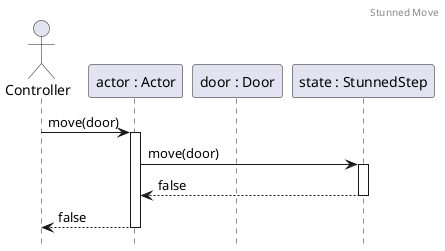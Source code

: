 @startuml StunnedMove
header Stunned Move

hide footbox
autoactivate on

actor A as "Controller"
participant B as "actor : Actor"
participant D as "door : Door"
participant C as "state : StunnedStep"
A -> B : move(door)
B -> C : move(door)
return false
return false

@enduml